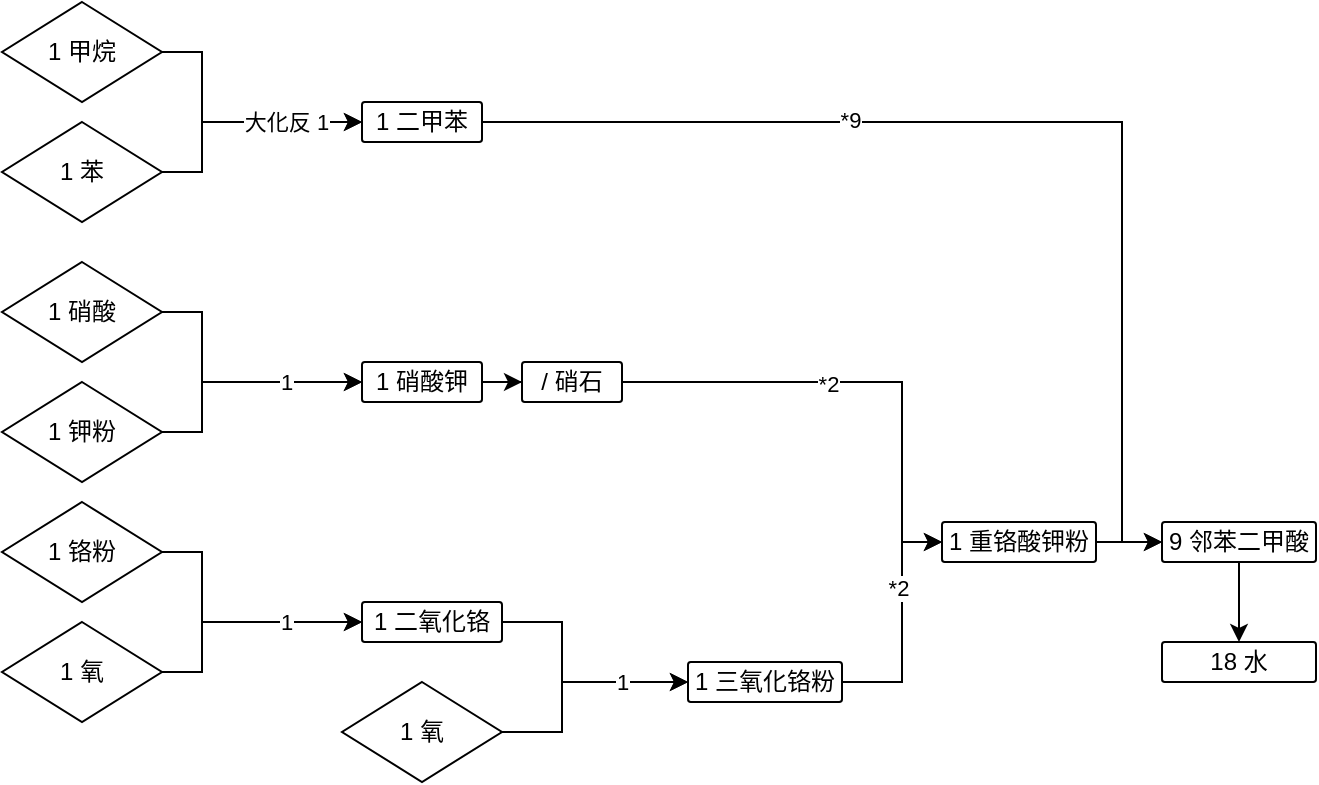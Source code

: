 <mxfile version="20.5.1" type="github">
  <diagram id="C5RBs43oDa-KdzZeNtuy" name="Page-1">
    <mxGraphModel dx="1281" dy="710" grid="1" gridSize="10" guides="1" tooltips="1" connect="1" arrows="1" fold="1" page="1" pageScale="1" pageWidth="1169" pageHeight="827" math="0" shadow="0">
      <root>
        <mxCell id="WIyWlLk6GJQsqaUBKTNV-0" />
        <mxCell id="WIyWlLk6GJQsqaUBKTNV-1" parent="WIyWlLk6GJQsqaUBKTNV-0" />
        <mxCell id="JoYVowdMrAnlJrP38-PI-4" style="edgeStyle=orthogonalEdgeStyle;rounded=0;orthogonalLoop=1;jettySize=auto;html=1;entryX=0;entryY=0.5;entryDx=0;entryDy=0;" edge="1" parent="WIyWlLk6GJQsqaUBKTNV-1" source="JoYVowdMrAnlJrP38-PI-1" target="JoYVowdMrAnlJrP38-PI-3">
          <mxGeometry relative="1" as="geometry">
            <Array as="points">
              <mxPoint x="110" y="75" />
              <mxPoint x="110" y="110" />
            </Array>
          </mxGeometry>
        </mxCell>
        <mxCell id="JoYVowdMrAnlJrP38-PI-1" value="1 甲烷" style="rhombus;whiteSpace=wrap;html=1;" vertex="1" parent="WIyWlLk6GJQsqaUBKTNV-1">
          <mxGeometry x="10" y="50" width="80" height="50" as="geometry" />
        </mxCell>
        <mxCell id="JoYVowdMrAnlJrP38-PI-5" style="edgeStyle=orthogonalEdgeStyle;rounded=0;orthogonalLoop=1;jettySize=auto;html=1;entryX=0;entryY=0.5;entryDx=0;entryDy=0;" edge="1" parent="WIyWlLk6GJQsqaUBKTNV-1" source="JoYVowdMrAnlJrP38-PI-2" target="JoYVowdMrAnlJrP38-PI-3">
          <mxGeometry relative="1" as="geometry">
            <Array as="points">
              <mxPoint x="110" y="135" />
              <mxPoint x="110" y="110" />
            </Array>
          </mxGeometry>
        </mxCell>
        <mxCell id="JoYVowdMrAnlJrP38-PI-7" value="大化反 1" style="edgeLabel;html=1;align=center;verticalAlign=middle;resizable=0;points=[];" vertex="1" connectable="0" parent="JoYVowdMrAnlJrP38-PI-5">
          <mxGeometry x="0.477" relative="1" as="geometry">
            <mxPoint x="-6" as="offset" />
          </mxGeometry>
        </mxCell>
        <mxCell id="JoYVowdMrAnlJrP38-PI-2" value="1 苯" style="rhombus;whiteSpace=wrap;html=1;" vertex="1" parent="WIyWlLk6GJQsqaUBKTNV-1">
          <mxGeometry x="10" y="110" width="80" height="50" as="geometry" />
        </mxCell>
        <mxCell id="JoYVowdMrAnlJrP38-PI-39" style="edgeStyle=orthogonalEdgeStyle;rounded=0;orthogonalLoop=1;jettySize=auto;html=1;entryX=0;entryY=0.5;entryDx=0;entryDy=0;" edge="1" parent="WIyWlLk6GJQsqaUBKTNV-1" source="JoYVowdMrAnlJrP38-PI-3" target="JoYVowdMrAnlJrP38-PI-37">
          <mxGeometry relative="1" as="geometry">
            <Array as="points">
              <mxPoint x="570" y="110" />
              <mxPoint x="570" y="320" />
            </Array>
          </mxGeometry>
        </mxCell>
        <mxCell id="JoYVowdMrAnlJrP38-PI-47" value="*9" style="edgeLabel;html=1;align=center;verticalAlign=middle;resizable=0;points=[];" vertex="1" connectable="0" parent="JoYVowdMrAnlJrP38-PI-39">
          <mxGeometry x="-0.333" y="1" relative="1" as="geometry">
            <mxPoint as="offset" />
          </mxGeometry>
        </mxCell>
        <mxCell id="JoYVowdMrAnlJrP38-PI-3" value="1 二甲苯" style="rounded=1;whiteSpace=wrap;html=1;arcSize=7;" vertex="1" parent="WIyWlLk6GJQsqaUBKTNV-1">
          <mxGeometry x="190" y="100" width="60" height="20" as="geometry" />
        </mxCell>
        <mxCell id="JoYVowdMrAnlJrP38-PI-8" style="edgeStyle=orthogonalEdgeStyle;rounded=0;orthogonalLoop=1;jettySize=auto;html=1;entryX=0;entryY=0.5;entryDx=0;entryDy=0;" edge="1" parent="WIyWlLk6GJQsqaUBKTNV-1" source="JoYVowdMrAnlJrP38-PI-9" target="JoYVowdMrAnlJrP38-PI-13">
          <mxGeometry relative="1" as="geometry">
            <Array as="points">
              <mxPoint x="110" y="205" />
              <mxPoint x="110" y="240" />
            </Array>
          </mxGeometry>
        </mxCell>
        <mxCell id="JoYVowdMrAnlJrP38-PI-9" value="1 硝酸" style="rhombus;whiteSpace=wrap;html=1;" vertex="1" parent="WIyWlLk6GJQsqaUBKTNV-1">
          <mxGeometry x="10" y="180" width="80" height="50" as="geometry" />
        </mxCell>
        <mxCell id="JoYVowdMrAnlJrP38-PI-10" style="edgeStyle=orthogonalEdgeStyle;rounded=0;orthogonalLoop=1;jettySize=auto;html=1;entryX=0;entryY=0.5;entryDx=0;entryDy=0;" edge="1" parent="WIyWlLk6GJQsqaUBKTNV-1" source="JoYVowdMrAnlJrP38-PI-12" target="JoYVowdMrAnlJrP38-PI-13">
          <mxGeometry relative="1" as="geometry">
            <Array as="points">
              <mxPoint x="110" y="265" />
              <mxPoint x="110" y="240" />
            </Array>
          </mxGeometry>
        </mxCell>
        <mxCell id="JoYVowdMrAnlJrP38-PI-11" value="1" style="edgeLabel;html=1;align=center;verticalAlign=middle;resizable=0;points=[];" vertex="1" connectable="0" parent="JoYVowdMrAnlJrP38-PI-10">
          <mxGeometry x="0.477" relative="1" as="geometry">
            <mxPoint x="-6" as="offset" />
          </mxGeometry>
        </mxCell>
        <mxCell id="JoYVowdMrAnlJrP38-PI-12" value="1 钾粉" style="rhombus;whiteSpace=wrap;html=1;" vertex="1" parent="WIyWlLk6GJQsqaUBKTNV-1">
          <mxGeometry x="10" y="240" width="80" height="50" as="geometry" />
        </mxCell>
        <mxCell id="JoYVowdMrAnlJrP38-PI-31" style="edgeStyle=orthogonalEdgeStyle;rounded=0;orthogonalLoop=1;jettySize=auto;html=1;entryX=0;entryY=0.5;entryDx=0;entryDy=0;" edge="1" parent="WIyWlLk6GJQsqaUBKTNV-1" source="JoYVowdMrAnlJrP38-PI-13" target="JoYVowdMrAnlJrP38-PI-29">
          <mxGeometry relative="1" as="geometry" />
        </mxCell>
        <mxCell id="JoYVowdMrAnlJrP38-PI-13" value="1 硝酸钾" style="rounded=1;whiteSpace=wrap;html=1;arcSize=7;" vertex="1" parent="WIyWlLk6GJQsqaUBKTNV-1">
          <mxGeometry x="190" y="230" width="60" height="20" as="geometry" />
        </mxCell>
        <mxCell id="JoYVowdMrAnlJrP38-PI-14" style="edgeStyle=orthogonalEdgeStyle;rounded=0;orthogonalLoop=1;jettySize=auto;html=1;entryX=0;entryY=0.5;entryDx=0;entryDy=0;" edge="1" parent="WIyWlLk6GJQsqaUBKTNV-1" source="JoYVowdMrAnlJrP38-PI-15" target="JoYVowdMrAnlJrP38-PI-19">
          <mxGeometry relative="1" as="geometry">
            <Array as="points">
              <mxPoint x="110" y="325" />
              <mxPoint x="110" y="360" />
            </Array>
          </mxGeometry>
        </mxCell>
        <mxCell id="JoYVowdMrAnlJrP38-PI-15" value="1 铬粉" style="rhombus;whiteSpace=wrap;html=1;" vertex="1" parent="WIyWlLk6GJQsqaUBKTNV-1">
          <mxGeometry x="10" y="300" width="80" height="50" as="geometry" />
        </mxCell>
        <mxCell id="JoYVowdMrAnlJrP38-PI-16" style="edgeStyle=orthogonalEdgeStyle;rounded=0;orthogonalLoop=1;jettySize=auto;html=1;entryX=0;entryY=0.5;entryDx=0;entryDy=0;" edge="1" parent="WIyWlLk6GJQsqaUBKTNV-1" source="JoYVowdMrAnlJrP38-PI-18" target="JoYVowdMrAnlJrP38-PI-19">
          <mxGeometry relative="1" as="geometry">
            <Array as="points">
              <mxPoint x="110" y="385" />
              <mxPoint x="110" y="360" />
            </Array>
          </mxGeometry>
        </mxCell>
        <mxCell id="JoYVowdMrAnlJrP38-PI-17" value="1" style="edgeLabel;html=1;align=center;verticalAlign=middle;resizable=0;points=[];" vertex="1" connectable="0" parent="JoYVowdMrAnlJrP38-PI-16">
          <mxGeometry x="0.477" relative="1" as="geometry">
            <mxPoint x="-6" as="offset" />
          </mxGeometry>
        </mxCell>
        <mxCell id="JoYVowdMrAnlJrP38-PI-18" value="1 氧" style="rhombus;whiteSpace=wrap;html=1;" vertex="1" parent="WIyWlLk6GJQsqaUBKTNV-1">
          <mxGeometry x="10" y="360" width="80" height="50" as="geometry" />
        </mxCell>
        <mxCell id="JoYVowdMrAnlJrP38-PI-22" style="edgeStyle=orthogonalEdgeStyle;rounded=0;orthogonalLoop=1;jettySize=auto;html=1;entryX=0;entryY=0.5;entryDx=0;entryDy=0;" edge="1" parent="WIyWlLk6GJQsqaUBKTNV-1" source="JoYVowdMrAnlJrP38-PI-19" target="JoYVowdMrAnlJrP38-PI-21">
          <mxGeometry relative="1" as="geometry">
            <Array as="points">
              <mxPoint x="290" y="360" />
              <mxPoint x="290" y="390" />
            </Array>
          </mxGeometry>
        </mxCell>
        <mxCell id="JoYVowdMrAnlJrP38-PI-19" value="1 二氧化铬" style="rounded=1;whiteSpace=wrap;html=1;arcSize=7;" vertex="1" parent="WIyWlLk6GJQsqaUBKTNV-1">
          <mxGeometry x="190" y="350" width="70" height="20" as="geometry" />
        </mxCell>
        <mxCell id="JoYVowdMrAnlJrP38-PI-25" style="edgeStyle=orthogonalEdgeStyle;rounded=0;orthogonalLoop=1;jettySize=auto;html=1;entryX=0;entryY=0.5;entryDx=0;entryDy=0;" edge="1" parent="WIyWlLk6GJQsqaUBKTNV-1" source="JoYVowdMrAnlJrP38-PI-20" target="JoYVowdMrAnlJrP38-PI-21">
          <mxGeometry relative="1" as="geometry">
            <Array as="points">
              <mxPoint x="290" y="415" />
              <mxPoint x="290" y="390" />
            </Array>
          </mxGeometry>
        </mxCell>
        <mxCell id="JoYVowdMrAnlJrP38-PI-28" value="1" style="edgeLabel;html=1;align=center;verticalAlign=middle;resizable=0;points=[];" vertex="1" connectable="0" parent="JoYVowdMrAnlJrP38-PI-25">
          <mxGeometry x="0.206" y="-2" relative="1" as="geometry">
            <mxPoint x="14" y="-2" as="offset" />
          </mxGeometry>
        </mxCell>
        <mxCell id="JoYVowdMrAnlJrP38-PI-20" value="1 氧" style="rhombus;whiteSpace=wrap;html=1;" vertex="1" parent="WIyWlLk6GJQsqaUBKTNV-1">
          <mxGeometry x="180" y="390" width="80" height="50" as="geometry" />
        </mxCell>
        <mxCell id="JoYVowdMrAnlJrP38-PI-33" style="edgeStyle=orthogonalEdgeStyle;rounded=0;orthogonalLoop=1;jettySize=auto;html=1;entryX=0;entryY=0.5;entryDx=0;entryDy=0;" edge="1" parent="WIyWlLk6GJQsqaUBKTNV-1" source="JoYVowdMrAnlJrP38-PI-21" target="JoYVowdMrAnlJrP38-PI-30">
          <mxGeometry relative="1" as="geometry">
            <Array as="points">
              <mxPoint x="460" y="390" />
              <mxPoint x="460" y="320" />
            </Array>
          </mxGeometry>
        </mxCell>
        <mxCell id="JoYVowdMrAnlJrP38-PI-35" value="*2" style="edgeLabel;html=1;align=center;verticalAlign=middle;resizable=0;points=[];" vertex="1" connectable="0" parent="JoYVowdMrAnlJrP38-PI-33">
          <mxGeometry x="0.29" y="2" relative="1" as="geometry">
            <mxPoint as="offset" />
          </mxGeometry>
        </mxCell>
        <mxCell id="JoYVowdMrAnlJrP38-PI-21" value="1 三氧化铬粉" style="rounded=1;whiteSpace=wrap;html=1;arcSize=7;" vertex="1" parent="WIyWlLk6GJQsqaUBKTNV-1">
          <mxGeometry x="353" y="380" width="77" height="20" as="geometry" />
        </mxCell>
        <mxCell id="JoYVowdMrAnlJrP38-PI-32" style="edgeStyle=orthogonalEdgeStyle;rounded=0;orthogonalLoop=1;jettySize=auto;html=1;entryX=0;entryY=0.5;entryDx=0;entryDy=0;" edge="1" parent="WIyWlLk6GJQsqaUBKTNV-1" source="JoYVowdMrAnlJrP38-PI-29" target="JoYVowdMrAnlJrP38-PI-30">
          <mxGeometry relative="1" as="geometry">
            <Array as="points">
              <mxPoint x="460" y="240" />
              <mxPoint x="460" y="320" />
            </Array>
          </mxGeometry>
        </mxCell>
        <mxCell id="JoYVowdMrAnlJrP38-PI-34" value="*2" style="edgeLabel;html=1;align=center;verticalAlign=middle;resizable=0;points=[];" vertex="1" connectable="0" parent="JoYVowdMrAnlJrP38-PI-32">
          <mxGeometry x="-0.146" y="-1" relative="1" as="geometry">
            <mxPoint as="offset" />
          </mxGeometry>
        </mxCell>
        <mxCell id="JoYVowdMrAnlJrP38-PI-29" value="/ 硝石" style="rounded=1;whiteSpace=wrap;html=1;arcSize=7;" vertex="1" parent="WIyWlLk6GJQsqaUBKTNV-1">
          <mxGeometry x="270" y="230" width="50" height="20" as="geometry" />
        </mxCell>
        <mxCell id="JoYVowdMrAnlJrP38-PI-45" style="edgeStyle=orthogonalEdgeStyle;rounded=0;orthogonalLoop=1;jettySize=auto;html=1;entryX=0;entryY=0.5;entryDx=0;entryDy=0;" edge="1" parent="WIyWlLk6GJQsqaUBKTNV-1" source="JoYVowdMrAnlJrP38-PI-30" target="JoYVowdMrAnlJrP38-PI-37">
          <mxGeometry relative="1" as="geometry" />
        </mxCell>
        <mxCell id="JoYVowdMrAnlJrP38-PI-30" value="1 重铬酸钾粉" style="rounded=1;whiteSpace=wrap;html=1;arcSize=7;" vertex="1" parent="WIyWlLk6GJQsqaUBKTNV-1">
          <mxGeometry x="480" y="310" width="77" height="20" as="geometry" />
        </mxCell>
        <mxCell id="JoYVowdMrAnlJrP38-PI-49" style="edgeStyle=orthogonalEdgeStyle;rounded=0;orthogonalLoop=1;jettySize=auto;html=1;exitX=0.5;exitY=1;exitDx=0;exitDy=0;entryX=0.5;entryY=0;entryDx=0;entryDy=0;" edge="1" parent="WIyWlLk6GJQsqaUBKTNV-1" source="JoYVowdMrAnlJrP38-PI-37" target="JoYVowdMrAnlJrP38-PI-38">
          <mxGeometry relative="1" as="geometry" />
        </mxCell>
        <mxCell id="JoYVowdMrAnlJrP38-PI-37" value="9 邻苯二甲酸" style="rounded=1;whiteSpace=wrap;html=1;arcSize=7;" vertex="1" parent="WIyWlLk6GJQsqaUBKTNV-1">
          <mxGeometry x="590" y="310" width="77" height="20" as="geometry" />
        </mxCell>
        <mxCell id="JoYVowdMrAnlJrP38-PI-38" value="18 水" style="rounded=1;whiteSpace=wrap;html=1;arcSize=7;" vertex="1" parent="WIyWlLk6GJQsqaUBKTNV-1">
          <mxGeometry x="590" y="370" width="77" height="20" as="geometry" />
        </mxCell>
      </root>
    </mxGraphModel>
  </diagram>
</mxfile>
